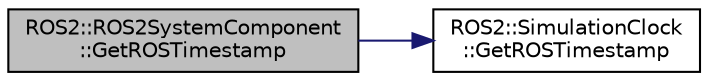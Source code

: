 digraph "ROS2::ROS2SystemComponent::GetROSTimestamp"
{
 // LATEX_PDF_SIZE
  edge [fontname="Helvetica",fontsize="10",labelfontname="Helvetica",labelfontsize="10"];
  node [fontname="Helvetica",fontsize="10",shape=record];
  rankdir="LR";
  Node1 [label="ROS2::ROS2SystemComponent\l::GetROSTimestamp",height=0.2,width=0.4,color="black", fillcolor="grey75", style="filled", fontcolor="black",tooltip=" "];
  Node1 -> Node2 [color="midnightblue",fontsize="10",style="solid",fontname="Helvetica"];
  Node2 [label="ROS2::SimulationClock\l::GetROSTimestamp",height=0.2,width=0.4,color="black", fillcolor="white", style="filled",URL="$class_r_o_s2_1_1_simulation_clock.html#ae435ff4424b3eb63be30c0b564e90b8e",tooltip=" "];
}
